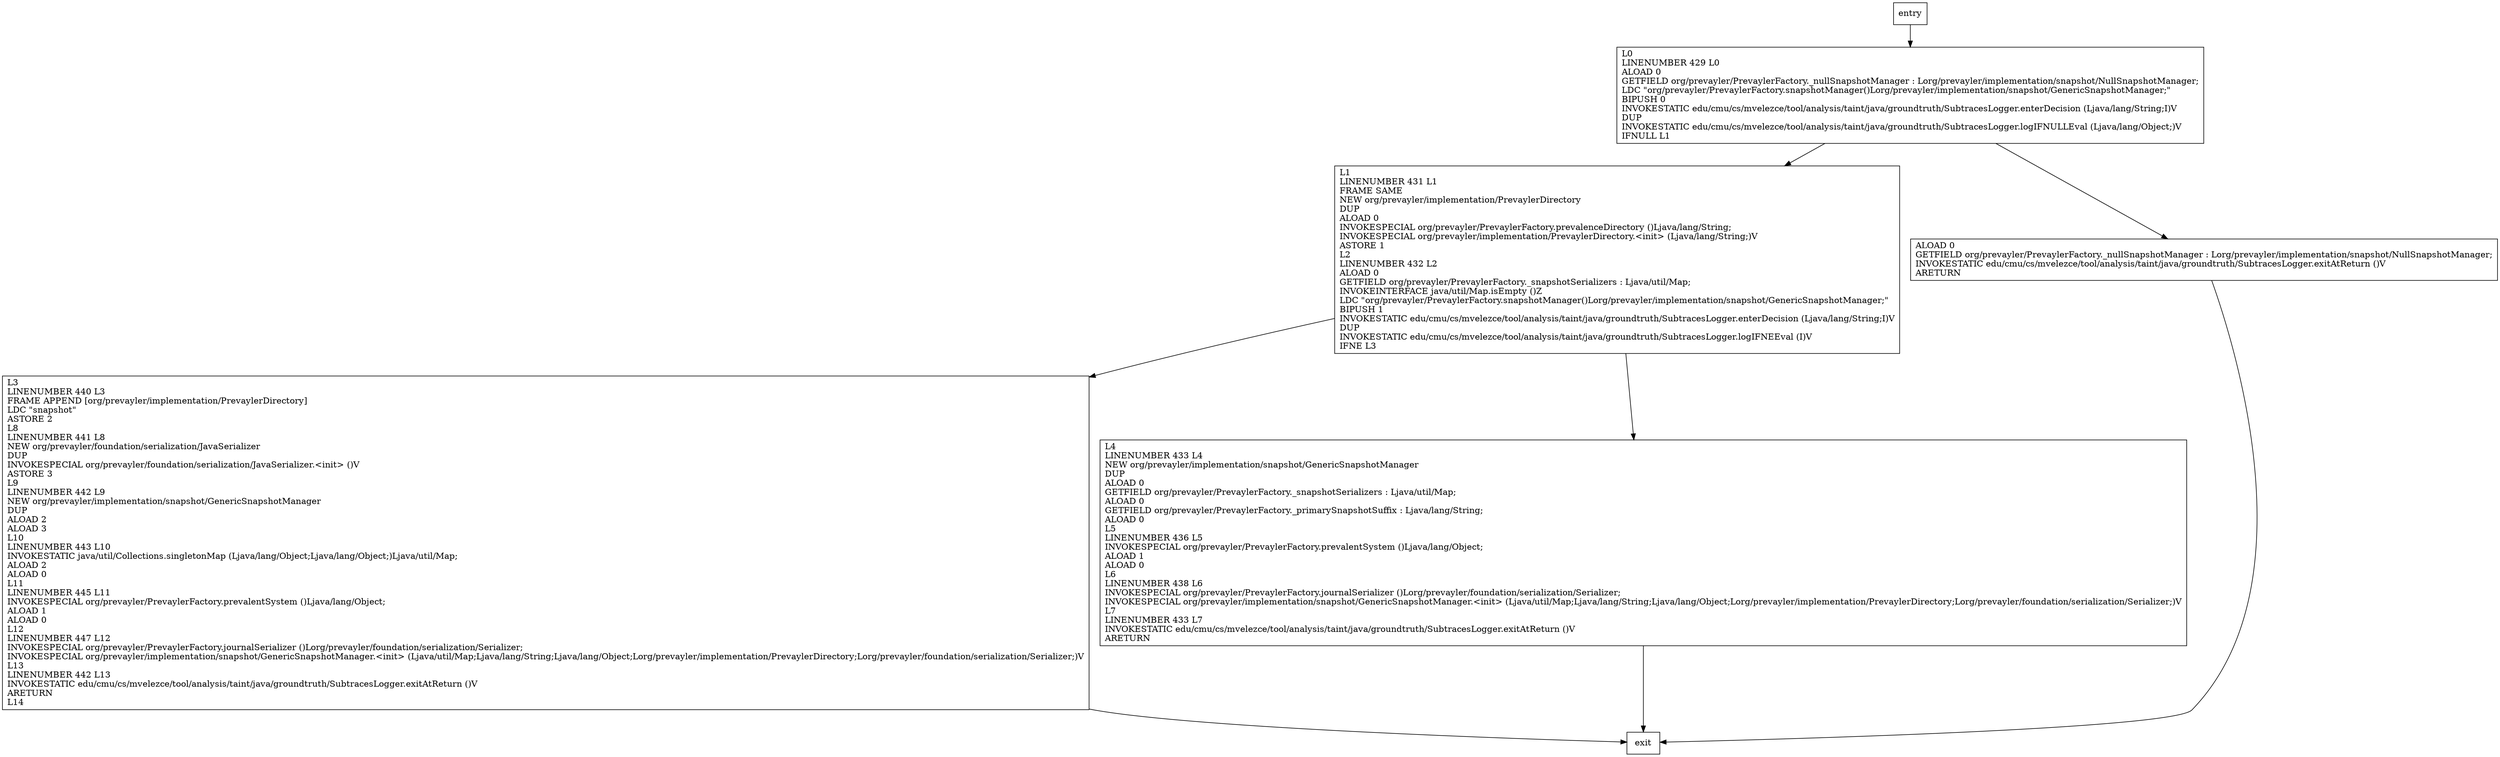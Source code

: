 digraph snapshotManager {
node [shape=record];
1895167357 [label="L1\lLINENUMBER 431 L1\lFRAME SAME\lNEW org/prevayler/implementation/PrevaylerDirectory\lDUP\lALOAD 0\lINVOKESPECIAL org/prevayler/PrevaylerFactory.prevalenceDirectory ()Ljava/lang/String;\lINVOKESPECIAL org/prevayler/implementation/PrevaylerDirectory.\<init\> (Ljava/lang/String;)V\lASTORE 1\lL2\lLINENUMBER 432 L2\lALOAD 0\lGETFIELD org/prevayler/PrevaylerFactory._snapshotSerializers : Ljava/util/Map;\lINVOKEINTERFACE java/util/Map.isEmpty ()Z\lLDC \"org/prevayler/PrevaylerFactory.snapshotManager()Lorg/prevayler/implementation/snapshot/GenericSnapshotManager;\"\lBIPUSH 1\lINVOKESTATIC edu/cmu/cs/mvelezce/tool/analysis/taint/java/groundtruth/SubtracesLogger.enterDecision (Ljava/lang/String;I)V\lDUP\lINVOKESTATIC edu/cmu/cs/mvelezce/tool/analysis/taint/java/groundtruth/SubtracesLogger.logIFNEEval (I)V\lIFNE L3\l"];
236966591 [label="L0\lLINENUMBER 429 L0\lALOAD 0\lGETFIELD org/prevayler/PrevaylerFactory._nullSnapshotManager : Lorg/prevayler/implementation/snapshot/NullSnapshotManager;\lLDC \"org/prevayler/PrevaylerFactory.snapshotManager()Lorg/prevayler/implementation/snapshot/GenericSnapshotManager;\"\lBIPUSH 0\lINVOKESTATIC edu/cmu/cs/mvelezce/tool/analysis/taint/java/groundtruth/SubtracesLogger.enterDecision (Ljava/lang/String;I)V\lDUP\lINVOKESTATIC edu/cmu/cs/mvelezce/tool/analysis/taint/java/groundtruth/SubtracesLogger.logIFNULLEval (Ljava/lang/Object;)V\lIFNULL L1\l"];
1763619721 [label="ALOAD 0\lGETFIELD org/prevayler/PrevaylerFactory._nullSnapshotManager : Lorg/prevayler/implementation/snapshot/NullSnapshotManager;\lINVOKESTATIC edu/cmu/cs/mvelezce/tool/analysis/taint/java/groundtruth/SubtracesLogger.exitAtReturn ()V\lARETURN\l"];
1089324622 [label="L3\lLINENUMBER 440 L3\lFRAME APPEND [org/prevayler/implementation/PrevaylerDirectory]\lLDC \"snapshot\"\lASTORE 2\lL8\lLINENUMBER 441 L8\lNEW org/prevayler/foundation/serialization/JavaSerializer\lDUP\lINVOKESPECIAL org/prevayler/foundation/serialization/JavaSerializer.\<init\> ()V\lASTORE 3\lL9\lLINENUMBER 442 L9\lNEW org/prevayler/implementation/snapshot/GenericSnapshotManager\lDUP\lALOAD 2\lALOAD 3\lL10\lLINENUMBER 443 L10\lINVOKESTATIC java/util/Collections.singletonMap (Ljava/lang/Object;Ljava/lang/Object;)Ljava/util/Map;\lALOAD 2\lALOAD 0\lL11\lLINENUMBER 445 L11\lINVOKESPECIAL org/prevayler/PrevaylerFactory.prevalentSystem ()Ljava/lang/Object;\lALOAD 1\lALOAD 0\lL12\lLINENUMBER 447 L12\lINVOKESPECIAL org/prevayler/PrevaylerFactory.journalSerializer ()Lorg/prevayler/foundation/serialization/Serializer;\lINVOKESPECIAL org/prevayler/implementation/snapshot/GenericSnapshotManager.\<init\> (Ljava/util/Map;Ljava/lang/String;Ljava/lang/Object;Lorg/prevayler/implementation/PrevaylerDirectory;Lorg/prevayler/foundation/serialization/Serializer;)V\lL13\lLINENUMBER 442 L13\lINVOKESTATIC edu/cmu/cs/mvelezce/tool/analysis/taint/java/groundtruth/SubtracesLogger.exitAtReturn ()V\lARETURN\lL14\l"];
806842585 [label="L4\lLINENUMBER 433 L4\lNEW org/prevayler/implementation/snapshot/GenericSnapshotManager\lDUP\lALOAD 0\lGETFIELD org/prevayler/PrevaylerFactory._snapshotSerializers : Ljava/util/Map;\lALOAD 0\lGETFIELD org/prevayler/PrevaylerFactory._primarySnapshotSuffix : Ljava/lang/String;\lALOAD 0\lL5\lLINENUMBER 436 L5\lINVOKESPECIAL org/prevayler/PrevaylerFactory.prevalentSystem ()Ljava/lang/Object;\lALOAD 1\lALOAD 0\lL6\lLINENUMBER 438 L6\lINVOKESPECIAL org/prevayler/PrevaylerFactory.journalSerializer ()Lorg/prevayler/foundation/serialization/Serializer;\lINVOKESPECIAL org/prevayler/implementation/snapshot/GenericSnapshotManager.\<init\> (Ljava/util/Map;Ljava/lang/String;Ljava/lang/Object;Lorg/prevayler/implementation/PrevaylerDirectory;Lorg/prevayler/foundation/serialization/Serializer;)V\lL7\lLINENUMBER 433 L7\lINVOKESTATIC edu/cmu/cs/mvelezce/tool/analysis/taint/java/groundtruth/SubtracesLogger.exitAtReturn ()V\lARETURN\l"];
entry;
exit;
entry -> 236966591;
1895167357 -> 1089324622;
1895167357 -> 806842585;
236966591 -> 1895167357;
236966591 -> 1763619721;
1763619721 -> exit;
1089324622 -> exit;
806842585 -> exit;
}
